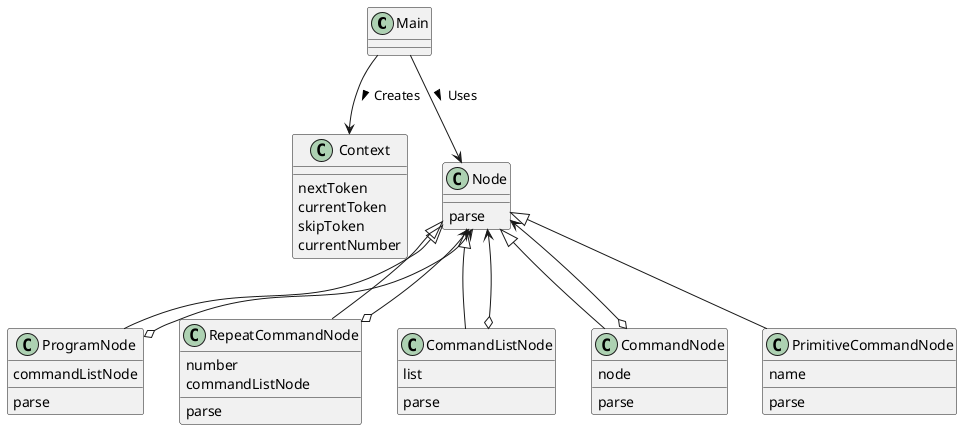 @startuml

class Main {}

class Context {
    {method} nextToken
    {method} currentToken
    {method} skipToken
    {method} currentNumber
}

class Node {
    {method} parse
}

class ProgramNode {
    commandListNode
    {method} parse
}

class RepeatCommandNode {
    number
    commandListNode
    {method} parse
}

class CommandListNode {
    list
    {method} parse
}

class CommandNode {
    node
    {method} parse
}

class PrimitiveCommandNode {
    name
    {method} parse
}

Main --> Context : Creates >
Main --> Node : Uses >

Node <|-- ProgramNode
Node <|-- RepeatCommandNode
Node <|-- CommandListNode
Node <|-- CommandNode
Node <|-- PrimitiveCommandNode

Node <--o ProgramNode
Node <--o RepeatCommandNode
Node <--o CommandListNode
Node <--o CommandNode

@enduml